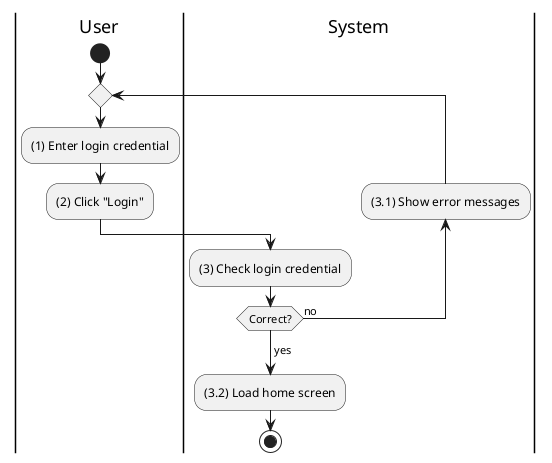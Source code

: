 @startuml my-account-manage
|u|User
|s|System

|u|
start
repeat
    :(1) Enter login credential;
    :(2) Click "Login";
    |s|
    :(3) Check login credential;
    backward:(3.1) Show error messages;
repeat while (Correct?) is (no)
->yes;
:(3.2) Load home screen;
stop
@enduml